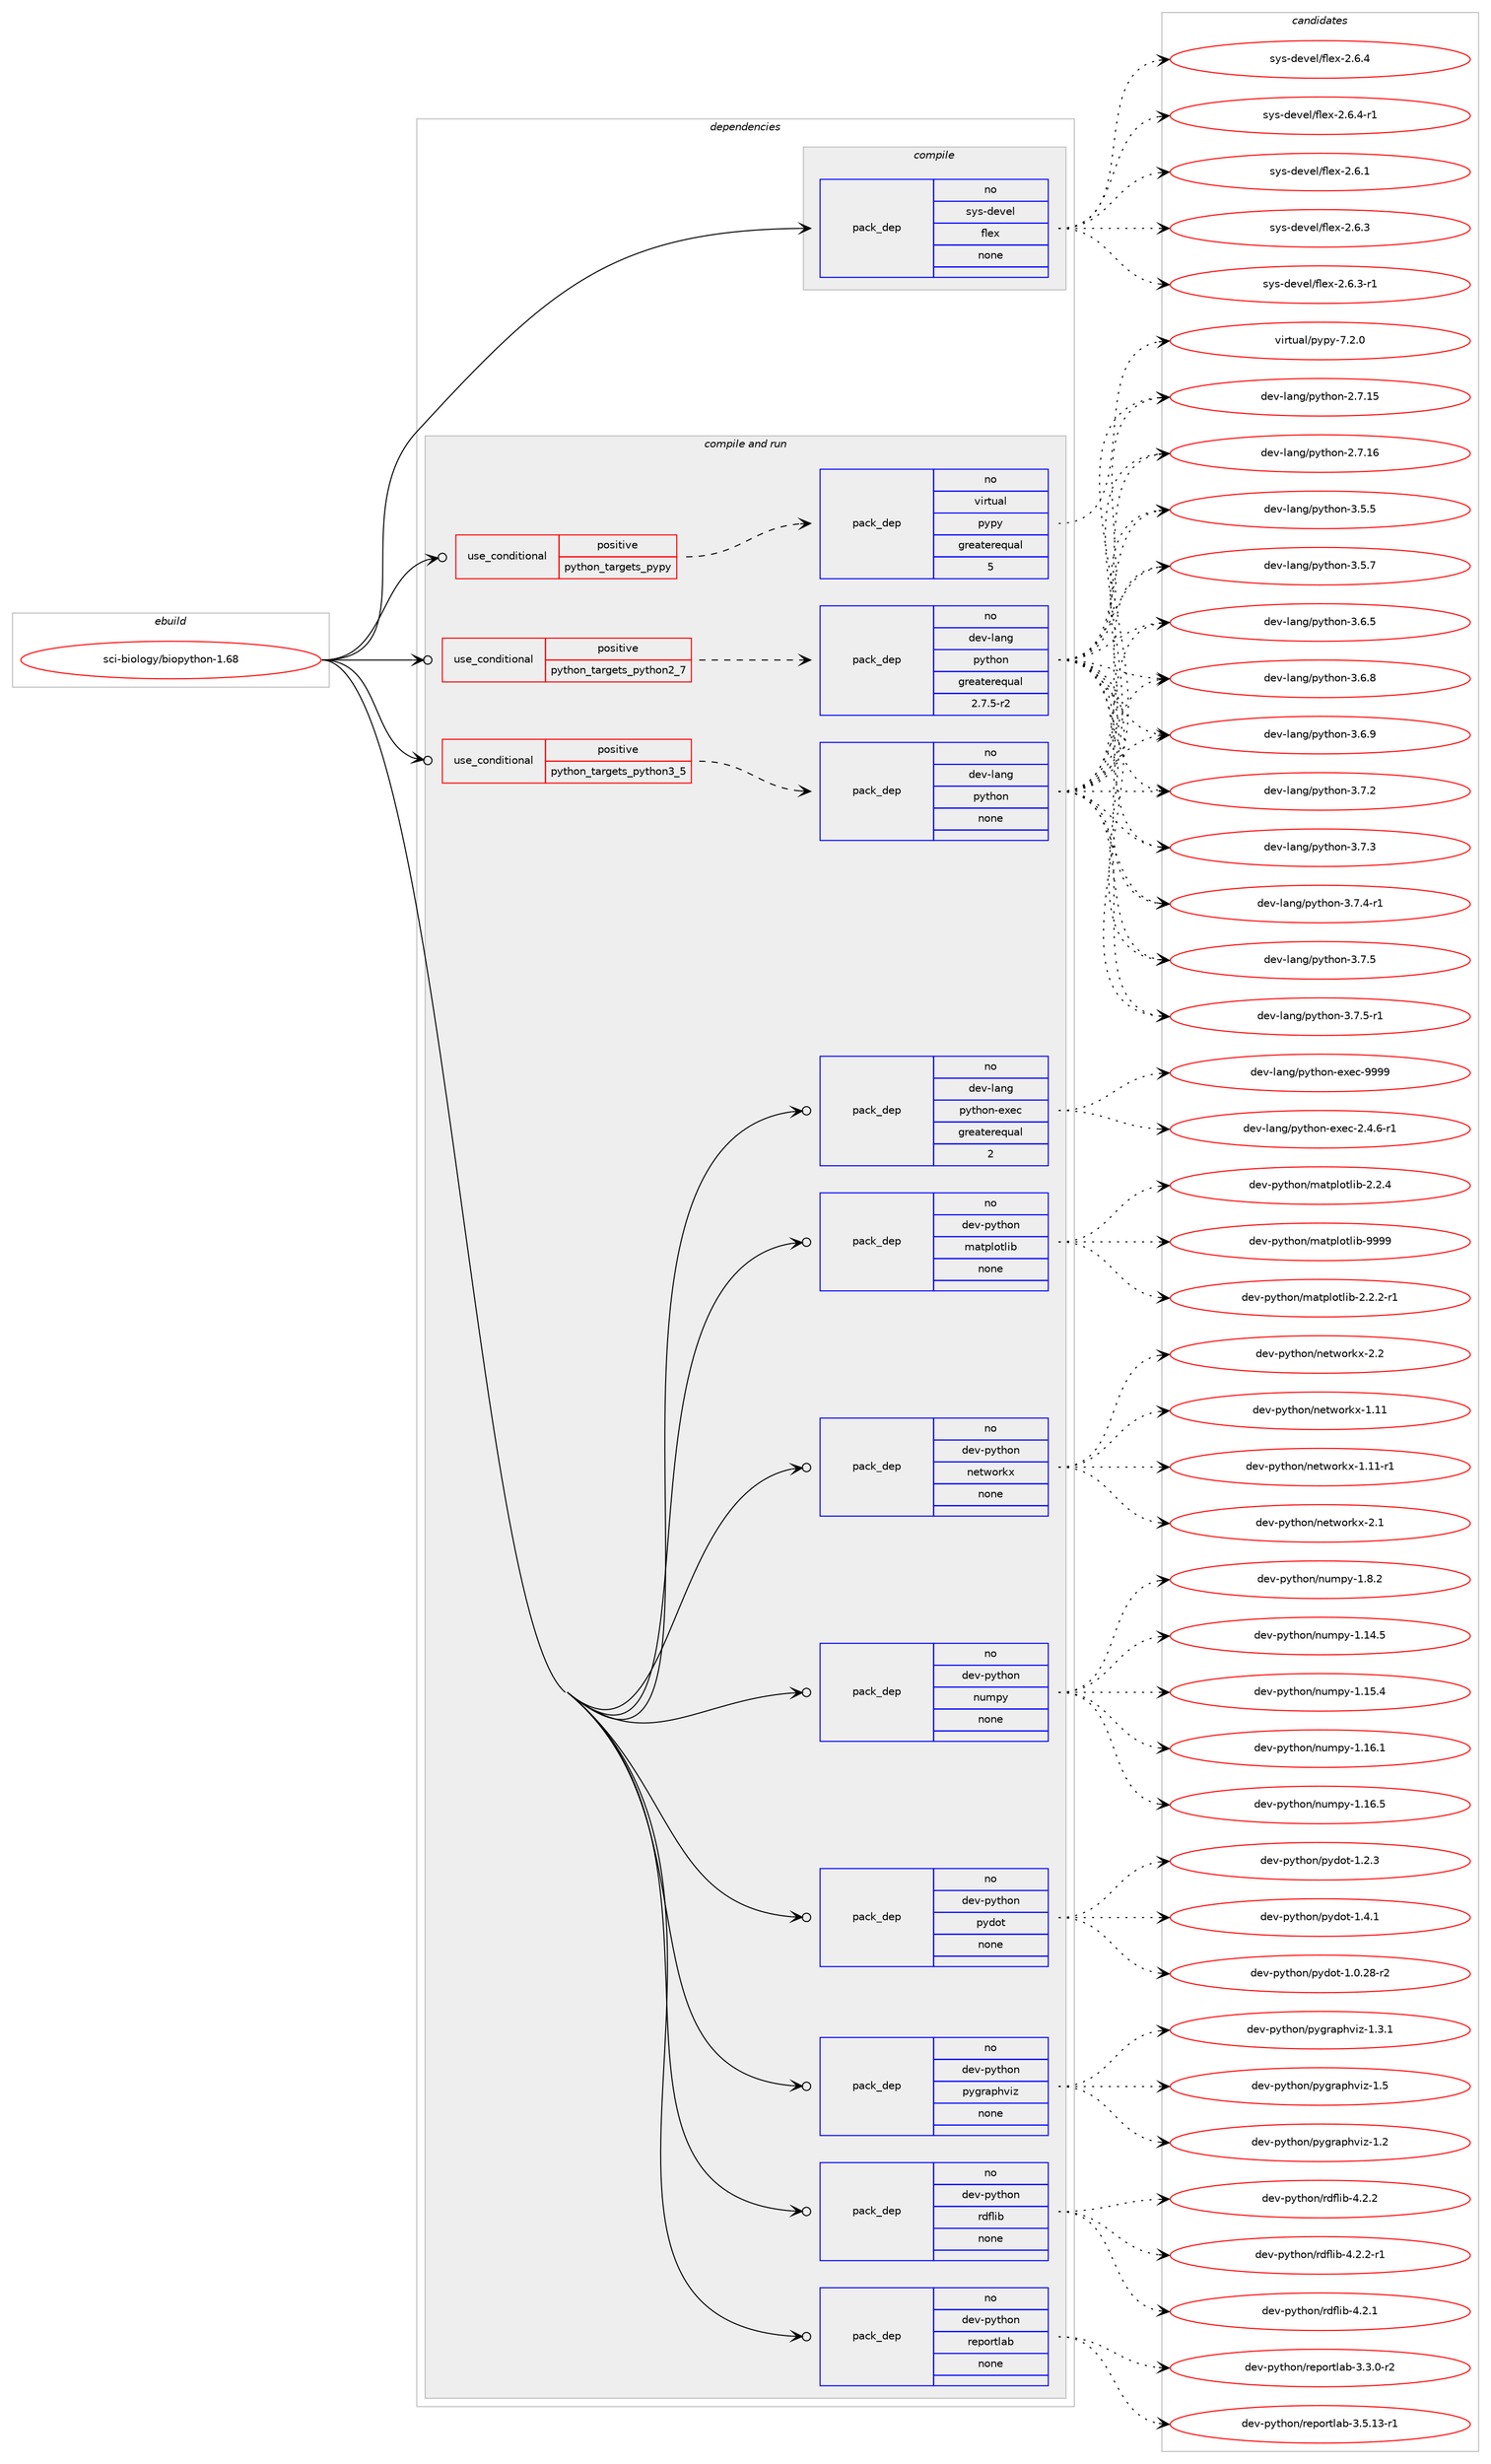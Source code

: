 digraph prolog {

# *************
# Graph options
# *************

newrank=true;
concentrate=true;
compound=true;
graph [rankdir=LR,fontname=Helvetica,fontsize=10,ranksep=1.5];#, ranksep=2.5, nodesep=0.2];
edge  [arrowhead=vee];
node  [fontname=Helvetica,fontsize=10];

# **********
# The ebuild
# **********

subgraph cluster_leftcol {
color=gray;
rank=same;
label=<<i>ebuild</i>>;
id [label="sci-biology/biopython-1.68", color=red, width=4, href="../sci-biology/biopython-1.68.svg"];
}

# ****************
# The dependencies
# ****************

subgraph cluster_midcol {
color=gray;
label=<<i>dependencies</i>>;
subgraph cluster_compile {
fillcolor="#eeeeee";
style=filled;
label=<<i>compile</i>>;
subgraph pack628216 {
dependency849825 [label=<<TABLE BORDER="0" CELLBORDER="1" CELLSPACING="0" CELLPADDING="4" WIDTH="220"><TR><TD ROWSPAN="6" CELLPADDING="30">pack_dep</TD></TR><TR><TD WIDTH="110">no</TD></TR><TR><TD>sys-devel</TD></TR><TR><TD>flex</TD></TR><TR><TD>none</TD></TR><TR><TD></TD></TR></TABLE>>, shape=none, color=blue];
}
id:e -> dependency849825:w [weight=20,style="solid",arrowhead="vee"];
}
subgraph cluster_compileandrun {
fillcolor="#eeeeee";
style=filled;
label=<<i>compile and run</i>>;
subgraph cond206646 {
dependency849826 [label=<<TABLE BORDER="0" CELLBORDER="1" CELLSPACING="0" CELLPADDING="4"><TR><TD ROWSPAN="3" CELLPADDING="10">use_conditional</TD></TR><TR><TD>positive</TD></TR><TR><TD>python_targets_pypy</TD></TR></TABLE>>, shape=none, color=red];
subgraph pack628217 {
dependency849827 [label=<<TABLE BORDER="0" CELLBORDER="1" CELLSPACING="0" CELLPADDING="4" WIDTH="220"><TR><TD ROWSPAN="6" CELLPADDING="30">pack_dep</TD></TR><TR><TD WIDTH="110">no</TD></TR><TR><TD>virtual</TD></TR><TR><TD>pypy</TD></TR><TR><TD>greaterequal</TD></TR><TR><TD>5</TD></TR></TABLE>>, shape=none, color=blue];
}
dependency849826:e -> dependency849827:w [weight=20,style="dashed",arrowhead="vee"];
}
id:e -> dependency849826:w [weight=20,style="solid",arrowhead="odotvee"];
subgraph cond206647 {
dependency849828 [label=<<TABLE BORDER="0" CELLBORDER="1" CELLSPACING="0" CELLPADDING="4"><TR><TD ROWSPAN="3" CELLPADDING="10">use_conditional</TD></TR><TR><TD>positive</TD></TR><TR><TD>python_targets_python2_7</TD></TR></TABLE>>, shape=none, color=red];
subgraph pack628218 {
dependency849829 [label=<<TABLE BORDER="0" CELLBORDER="1" CELLSPACING="0" CELLPADDING="4" WIDTH="220"><TR><TD ROWSPAN="6" CELLPADDING="30">pack_dep</TD></TR><TR><TD WIDTH="110">no</TD></TR><TR><TD>dev-lang</TD></TR><TR><TD>python</TD></TR><TR><TD>greaterequal</TD></TR><TR><TD>2.7.5-r2</TD></TR></TABLE>>, shape=none, color=blue];
}
dependency849828:e -> dependency849829:w [weight=20,style="dashed",arrowhead="vee"];
}
id:e -> dependency849828:w [weight=20,style="solid",arrowhead="odotvee"];
subgraph cond206648 {
dependency849830 [label=<<TABLE BORDER="0" CELLBORDER="1" CELLSPACING="0" CELLPADDING="4"><TR><TD ROWSPAN="3" CELLPADDING="10">use_conditional</TD></TR><TR><TD>positive</TD></TR><TR><TD>python_targets_python3_5</TD></TR></TABLE>>, shape=none, color=red];
subgraph pack628219 {
dependency849831 [label=<<TABLE BORDER="0" CELLBORDER="1" CELLSPACING="0" CELLPADDING="4" WIDTH="220"><TR><TD ROWSPAN="6" CELLPADDING="30">pack_dep</TD></TR><TR><TD WIDTH="110">no</TD></TR><TR><TD>dev-lang</TD></TR><TR><TD>python</TD></TR><TR><TD>none</TD></TR><TR><TD></TD></TR></TABLE>>, shape=none, color=blue];
}
dependency849830:e -> dependency849831:w [weight=20,style="dashed",arrowhead="vee"];
}
id:e -> dependency849830:w [weight=20,style="solid",arrowhead="odotvee"];
subgraph pack628220 {
dependency849832 [label=<<TABLE BORDER="0" CELLBORDER="1" CELLSPACING="0" CELLPADDING="4" WIDTH="220"><TR><TD ROWSPAN="6" CELLPADDING="30">pack_dep</TD></TR><TR><TD WIDTH="110">no</TD></TR><TR><TD>dev-lang</TD></TR><TR><TD>python-exec</TD></TR><TR><TD>greaterequal</TD></TR><TR><TD>2</TD></TR></TABLE>>, shape=none, color=blue];
}
id:e -> dependency849832:w [weight=20,style="solid",arrowhead="odotvee"];
subgraph pack628221 {
dependency849833 [label=<<TABLE BORDER="0" CELLBORDER="1" CELLSPACING="0" CELLPADDING="4" WIDTH="220"><TR><TD ROWSPAN="6" CELLPADDING="30">pack_dep</TD></TR><TR><TD WIDTH="110">no</TD></TR><TR><TD>dev-python</TD></TR><TR><TD>matplotlib</TD></TR><TR><TD>none</TD></TR><TR><TD></TD></TR></TABLE>>, shape=none, color=blue];
}
id:e -> dependency849833:w [weight=20,style="solid",arrowhead="odotvee"];
subgraph pack628222 {
dependency849834 [label=<<TABLE BORDER="0" CELLBORDER="1" CELLSPACING="0" CELLPADDING="4" WIDTH="220"><TR><TD ROWSPAN="6" CELLPADDING="30">pack_dep</TD></TR><TR><TD WIDTH="110">no</TD></TR><TR><TD>dev-python</TD></TR><TR><TD>networkx</TD></TR><TR><TD>none</TD></TR><TR><TD></TD></TR></TABLE>>, shape=none, color=blue];
}
id:e -> dependency849834:w [weight=20,style="solid",arrowhead="odotvee"];
subgraph pack628223 {
dependency849835 [label=<<TABLE BORDER="0" CELLBORDER="1" CELLSPACING="0" CELLPADDING="4" WIDTH="220"><TR><TD ROWSPAN="6" CELLPADDING="30">pack_dep</TD></TR><TR><TD WIDTH="110">no</TD></TR><TR><TD>dev-python</TD></TR><TR><TD>numpy</TD></TR><TR><TD>none</TD></TR><TR><TD></TD></TR></TABLE>>, shape=none, color=blue];
}
id:e -> dependency849835:w [weight=20,style="solid",arrowhead="odotvee"];
subgraph pack628224 {
dependency849836 [label=<<TABLE BORDER="0" CELLBORDER="1" CELLSPACING="0" CELLPADDING="4" WIDTH="220"><TR><TD ROWSPAN="6" CELLPADDING="30">pack_dep</TD></TR><TR><TD WIDTH="110">no</TD></TR><TR><TD>dev-python</TD></TR><TR><TD>pydot</TD></TR><TR><TD>none</TD></TR><TR><TD></TD></TR></TABLE>>, shape=none, color=blue];
}
id:e -> dependency849836:w [weight=20,style="solid",arrowhead="odotvee"];
subgraph pack628225 {
dependency849837 [label=<<TABLE BORDER="0" CELLBORDER="1" CELLSPACING="0" CELLPADDING="4" WIDTH="220"><TR><TD ROWSPAN="6" CELLPADDING="30">pack_dep</TD></TR><TR><TD WIDTH="110">no</TD></TR><TR><TD>dev-python</TD></TR><TR><TD>pygraphviz</TD></TR><TR><TD>none</TD></TR><TR><TD></TD></TR></TABLE>>, shape=none, color=blue];
}
id:e -> dependency849837:w [weight=20,style="solid",arrowhead="odotvee"];
subgraph pack628226 {
dependency849838 [label=<<TABLE BORDER="0" CELLBORDER="1" CELLSPACING="0" CELLPADDING="4" WIDTH="220"><TR><TD ROWSPAN="6" CELLPADDING="30">pack_dep</TD></TR><TR><TD WIDTH="110">no</TD></TR><TR><TD>dev-python</TD></TR><TR><TD>rdflib</TD></TR><TR><TD>none</TD></TR><TR><TD></TD></TR></TABLE>>, shape=none, color=blue];
}
id:e -> dependency849838:w [weight=20,style="solid",arrowhead="odotvee"];
subgraph pack628227 {
dependency849839 [label=<<TABLE BORDER="0" CELLBORDER="1" CELLSPACING="0" CELLPADDING="4" WIDTH="220"><TR><TD ROWSPAN="6" CELLPADDING="30">pack_dep</TD></TR><TR><TD WIDTH="110">no</TD></TR><TR><TD>dev-python</TD></TR><TR><TD>reportlab</TD></TR><TR><TD>none</TD></TR><TR><TD></TD></TR></TABLE>>, shape=none, color=blue];
}
id:e -> dependency849839:w [weight=20,style="solid",arrowhead="odotvee"];
}
subgraph cluster_run {
fillcolor="#eeeeee";
style=filled;
label=<<i>run</i>>;
}
}

# **************
# The candidates
# **************

subgraph cluster_choices {
rank=same;
color=gray;
label=<<i>candidates</i>>;

subgraph choice628216 {
color=black;
nodesep=1;
choice1151211154510010111810110847102108101120455046544649 [label="sys-devel/flex-2.6.1", color=red, width=4,href="../sys-devel/flex-2.6.1.svg"];
choice1151211154510010111810110847102108101120455046544651 [label="sys-devel/flex-2.6.3", color=red, width=4,href="../sys-devel/flex-2.6.3.svg"];
choice11512111545100101118101108471021081011204550465446514511449 [label="sys-devel/flex-2.6.3-r1", color=red, width=4,href="../sys-devel/flex-2.6.3-r1.svg"];
choice1151211154510010111810110847102108101120455046544652 [label="sys-devel/flex-2.6.4", color=red, width=4,href="../sys-devel/flex-2.6.4.svg"];
choice11512111545100101118101108471021081011204550465446524511449 [label="sys-devel/flex-2.6.4-r1", color=red, width=4,href="../sys-devel/flex-2.6.4-r1.svg"];
dependency849825:e -> choice1151211154510010111810110847102108101120455046544649:w [style=dotted,weight="100"];
dependency849825:e -> choice1151211154510010111810110847102108101120455046544651:w [style=dotted,weight="100"];
dependency849825:e -> choice11512111545100101118101108471021081011204550465446514511449:w [style=dotted,weight="100"];
dependency849825:e -> choice1151211154510010111810110847102108101120455046544652:w [style=dotted,weight="100"];
dependency849825:e -> choice11512111545100101118101108471021081011204550465446524511449:w [style=dotted,weight="100"];
}
subgraph choice628217 {
color=black;
nodesep=1;
choice1181051141161179710847112121112121455546504648 [label="virtual/pypy-7.2.0", color=red, width=4,href="../virtual/pypy-7.2.0.svg"];
dependency849827:e -> choice1181051141161179710847112121112121455546504648:w [style=dotted,weight="100"];
}
subgraph choice628218 {
color=black;
nodesep=1;
choice10010111845108971101034711212111610411111045504655464953 [label="dev-lang/python-2.7.15", color=red, width=4,href="../dev-lang/python-2.7.15.svg"];
choice10010111845108971101034711212111610411111045504655464954 [label="dev-lang/python-2.7.16", color=red, width=4,href="../dev-lang/python-2.7.16.svg"];
choice100101118451089711010347112121116104111110455146534653 [label="dev-lang/python-3.5.5", color=red, width=4,href="../dev-lang/python-3.5.5.svg"];
choice100101118451089711010347112121116104111110455146534655 [label="dev-lang/python-3.5.7", color=red, width=4,href="../dev-lang/python-3.5.7.svg"];
choice100101118451089711010347112121116104111110455146544653 [label="dev-lang/python-3.6.5", color=red, width=4,href="../dev-lang/python-3.6.5.svg"];
choice100101118451089711010347112121116104111110455146544656 [label="dev-lang/python-3.6.8", color=red, width=4,href="../dev-lang/python-3.6.8.svg"];
choice100101118451089711010347112121116104111110455146544657 [label="dev-lang/python-3.6.9", color=red, width=4,href="../dev-lang/python-3.6.9.svg"];
choice100101118451089711010347112121116104111110455146554650 [label="dev-lang/python-3.7.2", color=red, width=4,href="../dev-lang/python-3.7.2.svg"];
choice100101118451089711010347112121116104111110455146554651 [label="dev-lang/python-3.7.3", color=red, width=4,href="../dev-lang/python-3.7.3.svg"];
choice1001011184510897110103471121211161041111104551465546524511449 [label="dev-lang/python-3.7.4-r1", color=red, width=4,href="../dev-lang/python-3.7.4-r1.svg"];
choice100101118451089711010347112121116104111110455146554653 [label="dev-lang/python-3.7.5", color=red, width=4,href="../dev-lang/python-3.7.5.svg"];
choice1001011184510897110103471121211161041111104551465546534511449 [label="dev-lang/python-3.7.5-r1", color=red, width=4,href="../dev-lang/python-3.7.5-r1.svg"];
dependency849829:e -> choice10010111845108971101034711212111610411111045504655464953:w [style=dotted,weight="100"];
dependency849829:e -> choice10010111845108971101034711212111610411111045504655464954:w [style=dotted,weight="100"];
dependency849829:e -> choice100101118451089711010347112121116104111110455146534653:w [style=dotted,weight="100"];
dependency849829:e -> choice100101118451089711010347112121116104111110455146534655:w [style=dotted,weight="100"];
dependency849829:e -> choice100101118451089711010347112121116104111110455146544653:w [style=dotted,weight="100"];
dependency849829:e -> choice100101118451089711010347112121116104111110455146544656:w [style=dotted,weight="100"];
dependency849829:e -> choice100101118451089711010347112121116104111110455146544657:w [style=dotted,weight="100"];
dependency849829:e -> choice100101118451089711010347112121116104111110455146554650:w [style=dotted,weight="100"];
dependency849829:e -> choice100101118451089711010347112121116104111110455146554651:w [style=dotted,weight="100"];
dependency849829:e -> choice1001011184510897110103471121211161041111104551465546524511449:w [style=dotted,weight="100"];
dependency849829:e -> choice100101118451089711010347112121116104111110455146554653:w [style=dotted,weight="100"];
dependency849829:e -> choice1001011184510897110103471121211161041111104551465546534511449:w [style=dotted,weight="100"];
}
subgraph choice628219 {
color=black;
nodesep=1;
choice10010111845108971101034711212111610411111045504655464953 [label="dev-lang/python-2.7.15", color=red, width=4,href="../dev-lang/python-2.7.15.svg"];
choice10010111845108971101034711212111610411111045504655464954 [label="dev-lang/python-2.7.16", color=red, width=4,href="../dev-lang/python-2.7.16.svg"];
choice100101118451089711010347112121116104111110455146534653 [label="dev-lang/python-3.5.5", color=red, width=4,href="../dev-lang/python-3.5.5.svg"];
choice100101118451089711010347112121116104111110455146534655 [label="dev-lang/python-3.5.7", color=red, width=4,href="../dev-lang/python-3.5.7.svg"];
choice100101118451089711010347112121116104111110455146544653 [label="dev-lang/python-3.6.5", color=red, width=4,href="../dev-lang/python-3.6.5.svg"];
choice100101118451089711010347112121116104111110455146544656 [label="dev-lang/python-3.6.8", color=red, width=4,href="../dev-lang/python-3.6.8.svg"];
choice100101118451089711010347112121116104111110455146544657 [label="dev-lang/python-3.6.9", color=red, width=4,href="../dev-lang/python-3.6.9.svg"];
choice100101118451089711010347112121116104111110455146554650 [label="dev-lang/python-3.7.2", color=red, width=4,href="../dev-lang/python-3.7.2.svg"];
choice100101118451089711010347112121116104111110455146554651 [label="dev-lang/python-3.7.3", color=red, width=4,href="../dev-lang/python-3.7.3.svg"];
choice1001011184510897110103471121211161041111104551465546524511449 [label="dev-lang/python-3.7.4-r1", color=red, width=4,href="../dev-lang/python-3.7.4-r1.svg"];
choice100101118451089711010347112121116104111110455146554653 [label="dev-lang/python-3.7.5", color=red, width=4,href="../dev-lang/python-3.7.5.svg"];
choice1001011184510897110103471121211161041111104551465546534511449 [label="dev-lang/python-3.7.5-r1", color=red, width=4,href="../dev-lang/python-3.7.5-r1.svg"];
dependency849831:e -> choice10010111845108971101034711212111610411111045504655464953:w [style=dotted,weight="100"];
dependency849831:e -> choice10010111845108971101034711212111610411111045504655464954:w [style=dotted,weight="100"];
dependency849831:e -> choice100101118451089711010347112121116104111110455146534653:w [style=dotted,weight="100"];
dependency849831:e -> choice100101118451089711010347112121116104111110455146534655:w [style=dotted,weight="100"];
dependency849831:e -> choice100101118451089711010347112121116104111110455146544653:w [style=dotted,weight="100"];
dependency849831:e -> choice100101118451089711010347112121116104111110455146544656:w [style=dotted,weight="100"];
dependency849831:e -> choice100101118451089711010347112121116104111110455146544657:w [style=dotted,weight="100"];
dependency849831:e -> choice100101118451089711010347112121116104111110455146554650:w [style=dotted,weight="100"];
dependency849831:e -> choice100101118451089711010347112121116104111110455146554651:w [style=dotted,weight="100"];
dependency849831:e -> choice1001011184510897110103471121211161041111104551465546524511449:w [style=dotted,weight="100"];
dependency849831:e -> choice100101118451089711010347112121116104111110455146554653:w [style=dotted,weight="100"];
dependency849831:e -> choice1001011184510897110103471121211161041111104551465546534511449:w [style=dotted,weight="100"];
}
subgraph choice628220 {
color=black;
nodesep=1;
choice10010111845108971101034711212111610411111045101120101994550465246544511449 [label="dev-lang/python-exec-2.4.6-r1", color=red, width=4,href="../dev-lang/python-exec-2.4.6-r1.svg"];
choice10010111845108971101034711212111610411111045101120101994557575757 [label="dev-lang/python-exec-9999", color=red, width=4,href="../dev-lang/python-exec-9999.svg"];
dependency849832:e -> choice10010111845108971101034711212111610411111045101120101994550465246544511449:w [style=dotted,weight="100"];
dependency849832:e -> choice10010111845108971101034711212111610411111045101120101994557575757:w [style=dotted,weight="100"];
}
subgraph choice628221 {
color=black;
nodesep=1;
choice100101118451121211161041111104710997116112108111116108105984550465046504511449 [label="dev-python/matplotlib-2.2.2-r1", color=red, width=4,href="../dev-python/matplotlib-2.2.2-r1.svg"];
choice10010111845112121116104111110471099711611210811111610810598455046504652 [label="dev-python/matplotlib-2.2.4", color=red, width=4,href="../dev-python/matplotlib-2.2.4.svg"];
choice100101118451121211161041111104710997116112108111116108105984557575757 [label="dev-python/matplotlib-9999", color=red, width=4,href="../dev-python/matplotlib-9999.svg"];
dependency849833:e -> choice100101118451121211161041111104710997116112108111116108105984550465046504511449:w [style=dotted,weight="100"];
dependency849833:e -> choice10010111845112121116104111110471099711611210811111610810598455046504652:w [style=dotted,weight="100"];
dependency849833:e -> choice100101118451121211161041111104710997116112108111116108105984557575757:w [style=dotted,weight="100"];
}
subgraph choice628222 {
color=black;
nodesep=1;
choice10010111845112121116104111110471101011161191111141071204549464949 [label="dev-python/networkx-1.11", color=red, width=4,href="../dev-python/networkx-1.11.svg"];
choice100101118451121211161041111104711010111611911111410712045494649494511449 [label="dev-python/networkx-1.11-r1", color=red, width=4,href="../dev-python/networkx-1.11-r1.svg"];
choice100101118451121211161041111104711010111611911111410712045504649 [label="dev-python/networkx-2.1", color=red, width=4,href="../dev-python/networkx-2.1.svg"];
choice100101118451121211161041111104711010111611911111410712045504650 [label="dev-python/networkx-2.2", color=red, width=4,href="../dev-python/networkx-2.2.svg"];
dependency849834:e -> choice10010111845112121116104111110471101011161191111141071204549464949:w [style=dotted,weight="100"];
dependency849834:e -> choice100101118451121211161041111104711010111611911111410712045494649494511449:w [style=dotted,weight="100"];
dependency849834:e -> choice100101118451121211161041111104711010111611911111410712045504649:w [style=dotted,weight="100"];
dependency849834:e -> choice100101118451121211161041111104711010111611911111410712045504650:w [style=dotted,weight="100"];
}
subgraph choice628223 {
color=black;
nodesep=1;
choice100101118451121211161041111104711011710911212145494649524653 [label="dev-python/numpy-1.14.5", color=red, width=4,href="../dev-python/numpy-1.14.5.svg"];
choice100101118451121211161041111104711011710911212145494649534652 [label="dev-python/numpy-1.15.4", color=red, width=4,href="../dev-python/numpy-1.15.4.svg"];
choice100101118451121211161041111104711011710911212145494649544649 [label="dev-python/numpy-1.16.1", color=red, width=4,href="../dev-python/numpy-1.16.1.svg"];
choice100101118451121211161041111104711011710911212145494649544653 [label="dev-python/numpy-1.16.5", color=red, width=4,href="../dev-python/numpy-1.16.5.svg"];
choice1001011184511212111610411111047110117109112121454946564650 [label="dev-python/numpy-1.8.2", color=red, width=4,href="../dev-python/numpy-1.8.2.svg"];
dependency849835:e -> choice100101118451121211161041111104711011710911212145494649524653:w [style=dotted,weight="100"];
dependency849835:e -> choice100101118451121211161041111104711011710911212145494649534652:w [style=dotted,weight="100"];
dependency849835:e -> choice100101118451121211161041111104711011710911212145494649544649:w [style=dotted,weight="100"];
dependency849835:e -> choice100101118451121211161041111104711011710911212145494649544653:w [style=dotted,weight="100"];
dependency849835:e -> choice1001011184511212111610411111047110117109112121454946564650:w [style=dotted,weight="100"];
}
subgraph choice628224 {
color=black;
nodesep=1;
choice1001011184511212111610411111047112121100111116454946484650564511450 [label="dev-python/pydot-1.0.28-r2", color=red, width=4,href="../dev-python/pydot-1.0.28-r2.svg"];
choice1001011184511212111610411111047112121100111116454946504651 [label="dev-python/pydot-1.2.3", color=red, width=4,href="../dev-python/pydot-1.2.3.svg"];
choice1001011184511212111610411111047112121100111116454946524649 [label="dev-python/pydot-1.4.1", color=red, width=4,href="../dev-python/pydot-1.4.1.svg"];
dependency849836:e -> choice1001011184511212111610411111047112121100111116454946484650564511450:w [style=dotted,weight="100"];
dependency849836:e -> choice1001011184511212111610411111047112121100111116454946504651:w [style=dotted,weight="100"];
dependency849836:e -> choice1001011184511212111610411111047112121100111116454946524649:w [style=dotted,weight="100"];
}
subgraph choice628225 {
color=black;
nodesep=1;
choice10010111845112121116104111110471121211031149711210411810512245494650 [label="dev-python/pygraphviz-1.2", color=red, width=4,href="../dev-python/pygraphviz-1.2.svg"];
choice100101118451121211161041111104711212110311497112104118105122454946514649 [label="dev-python/pygraphviz-1.3.1", color=red, width=4,href="../dev-python/pygraphviz-1.3.1.svg"];
choice10010111845112121116104111110471121211031149711210411810512245494653 [label="dev-python/pygraphviz-1.5", color=red, width=4,href="../dev-python/pygraphviz-1.5.svg"];
dependency849837:e -> choice10010111845112121116104111110471121211031149711210411810512245494650:w [style=dotted,weight="100"];
dependency849837:e -> choice100101118451121211161041111104711212110311497112104118105122454946514649:w [style=dotted,weight="100"];
dependency849837:e -> choice10010111845112121116104111110471121211031149711210411810512245494653:w [style=dotted,weight="100"];
}
subgraph choice628226 {
color=black;
nodesep=1;
choice100101118451121211161041111104711410010210810598455246504649 [label="dev-python/rdflib-4.2.1", color=red, width=4,href="../dev-python/rdflib-4.2.1.svg"];
choice100101118451121211161041111104711410010210810598455246504650 [label="dev-python/rdflib-4.2.2", color=red, width=4,href="../dev-python/rdflib-4.2.2.svg"];
choice1001011184511212111610411111047114100102108105984552465046504511449 [label="dev-python/rdflib-4.2.2-r1", color=red, width=4,href="../dev-python/rdflib-4.2.2-r1.svg"];
dependency849838:e -> choice100101118451121211161041111104711410010210810598455246504649:w [style=dotted,weight="100"];
dependency849838:e -> choice100101118451121211161041111104711410010210810598455246504650:w [style=dotted,weight="100"];
dependency849838:e -> choice1001011184511212111610411111047114100102108105984552465046504511449:w [style=dotted,weight="100"];
}
subgraph choice628227 {
color=black;
nodesep=1;
choice100101118451121211161041111104711410111211111411610897984551465146484511450 [label="dev-python/reportlab-3.3.0-r2", color=red, width=4,href="../dev-python/reportlab-3.3.0-r2.svg"];
choice10010111845112121116104111110471141011121111141161089798455146534649514511449 [label="dev-python/reportlab-3.5.13-r1", color=red, width=4,href="../dev-python/reportlab-3.5.13-r1.svg"];
dependency849839:e -> choice100101118451121211161041111104711410111211111411610897984551465146484511450:w [style=dotted,weight="100"];
dependency849839:e -> choice10010111845112121116104111110471141011121111141161089798455146534649514511449:w [style=dotted,weight="100"];
}
}

}
